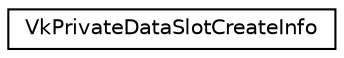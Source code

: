 digraph "Graphical Class Hierarchy"
{
 // LATEX_PDF_SIZE
  edge [fontname="Helvetica",fontsize="10",labelfontname="Helvetica",labelfontsize="10"];
  node [fontname="Helvetica",fontsize="10",shape=record];
  rankdir="LR";
  Node0 [label="VkPrivateDataSlotCreateInfo",height=0.2,width=0.4,color="black", fillcolor="white", style="filled",URL="$structVkPrivateDataSlotCreateInfo.html",tooltip=" "];
}
